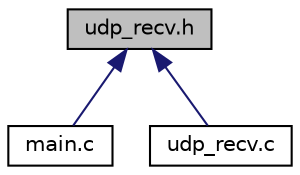 digraph "udp_recv.h"
{
  edge [fontname="Helvetica",fontsize="10",labelfontname="Helvetica",labelfontsize="10"];
  node [fontname="Helvetica",fontsize="10",shape=record];
  Node1 [label="udp_recv.h",height=0.2,width=0.4,color="black", fillcolor="grey75", style="filled", fontcolor="black"];
  Node1 -> Node2 [dir="back",color="midnightblue",fontsize="10",style="solid",fontname="Helvetica"];
  Node2 [label="main.c",height=0.2,width=0.4,color="black", fillcolor="white", style="filled",URL="$main_8c.html",tooltip="Código - Cliente del sistema Cerebro. Recibe audio y lo envía para reproducirlo. "];
  Node1 -> Node3 [dir="back",color="midnightblue",fontsize="10",style="solid",fontname="Helvetica"];
  Node3 [label="udp_recv.c",height=0.2,width=0.4,color="black", fillcolor="white", style="filled",URL="$udp__recv_8c.html",tooltip="Código - Servidor UDP que recibe el audio. "];
}
